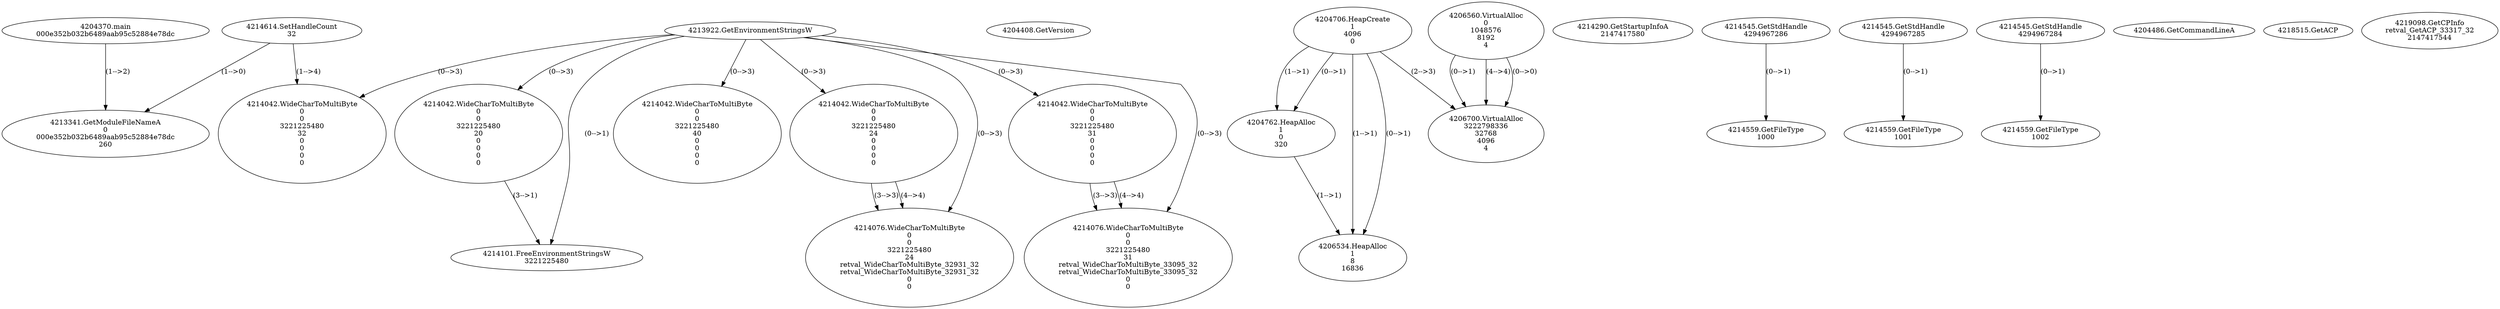 // Global SCDG with merge call
digraph {
	0 [label="4204370.main
000e352b032b6489aab95c52884e78dc"]
	1 [label="4204408.GetVersion
"]
	2 [label="4204706.HeapCreate
1
4096
0"]
	3 [label="4204762.HeapAlloc
1
0
320"]
	2 -> 3 [label="(1-->1)"]
	2 -> 3 [label="(0-->1)"]
	4 [label="4206534.HeapAlloc
1
8
16836"]
	2 -> 4 [label="(1-->1)"]
	2 -> 4 [label="(0-->1)"]
	3 -> 4 [label="(1-->1)"]
	5 [label="4206560.VirtualAlloc
0
1048576
8192
4"]
	6 [label="4206700.VirtualAlloc
3222798336
32768
4096
4"]
	5 -> 6 [label="(0-->1)"]
	2 -> 6 [label="(2-->3)"]
	5 -> 6 [label="(4-->4)"]
	5 -> 6 [label="(0-->0)"]
	7 [label="4214290.GetStartupInfoA
2147417580"]
	8 [label="4214545.GetStdHandle
4294967286"]
	9 [label="4214559.GetFileType
1000"]
	8 -> 9 [label="(0-->1)"]
	10 [label="4214545.GetStdHandle
4294967285"]
	11 [label="4214559.GetFileType
1001"]
	10 -> 11 [label="(0-->1)"]
	12 [label="4214545.GetStdHandle
4294967284"]
	13 [label="4214559.GetFileType
1002"]
	12 -> 13 [label="(0-->1)"]
	14 [label="4214614.SetHandleCount
32"]
	15 [label="4204486.GetCommandLineA
"]
	16 [label="4213922.GetEnvironmentStringsW
"]
	17 [label="4214042.WideCharToMultiByte
0
0
3221225480
20
0
0
0
0"]
	16 -> 17 [label="(0-->3)"]
	18 [label="4214101.FreeEnvironmentStringsW
3221225480"]
	16 -> 18 [label="(0-->1)"]
	17 -> 18 [label="(3-->1)"]
	19 [label="4218515.GetACP
"]
	20 [label="4213341.GetModuleFileNameA
0
000e352b032b6489aab95c52884e78dc
260"]
	0 -> 20 [label="(1-->2)"]
	14 -> 20 [label="(1-->0)"]
	21 [label="4214042.WideCharToMultiByte
0
0
3221225480
32
0
0
0
0"]
	16 -> 21 [label="(0-->3)"]
	14 -> 21 [label="(1-->4)"]
	22 [label="4214042.WideCharToMultiByte
0
0
3221225480
40
0
0
0
0"]
	16 -> 22 [label="(0-->3)"]
	23 [label="4219098.GetCPInfo
retval_GetACP_33317_32
2147417544"]
	24 [label="4214042.WideCharToMultiByte
0
0
3221225480
24
0
0
0
0"]
	16 -> 24 [label="(0-->3)"]
	25 [label="4214076.WideCharToMultiByte
0
0
3221225480
24
retval_WideCharToMultiByte_32931_32
retval_WideCharToMultiByte_32931_32
0
0"]
	16 -> 25 [label="(0-->3)"]
	24 -> 25 [label="(3-->3)"]
	24 -> 25 [label="(4-->4)"]
	26 [label="4214042.WideCharToMultiByte
0
0
3221225480
31
0
0
0
0"]
	16 -> 26 [label="(0-->3)"]
	27 [label="4214076.WideCharToMultiByte
0
0
3221225480
31
retval_WideCharToMultiByte_33095_32
retval_WideCharToMultiByte_33095_32
0
0"]
	16 -> 27 [label="(0-->3)"]
	26 -> 27 [label="(3-->3)"]
	26 -> 27 [label="(4-->4)"]
}
